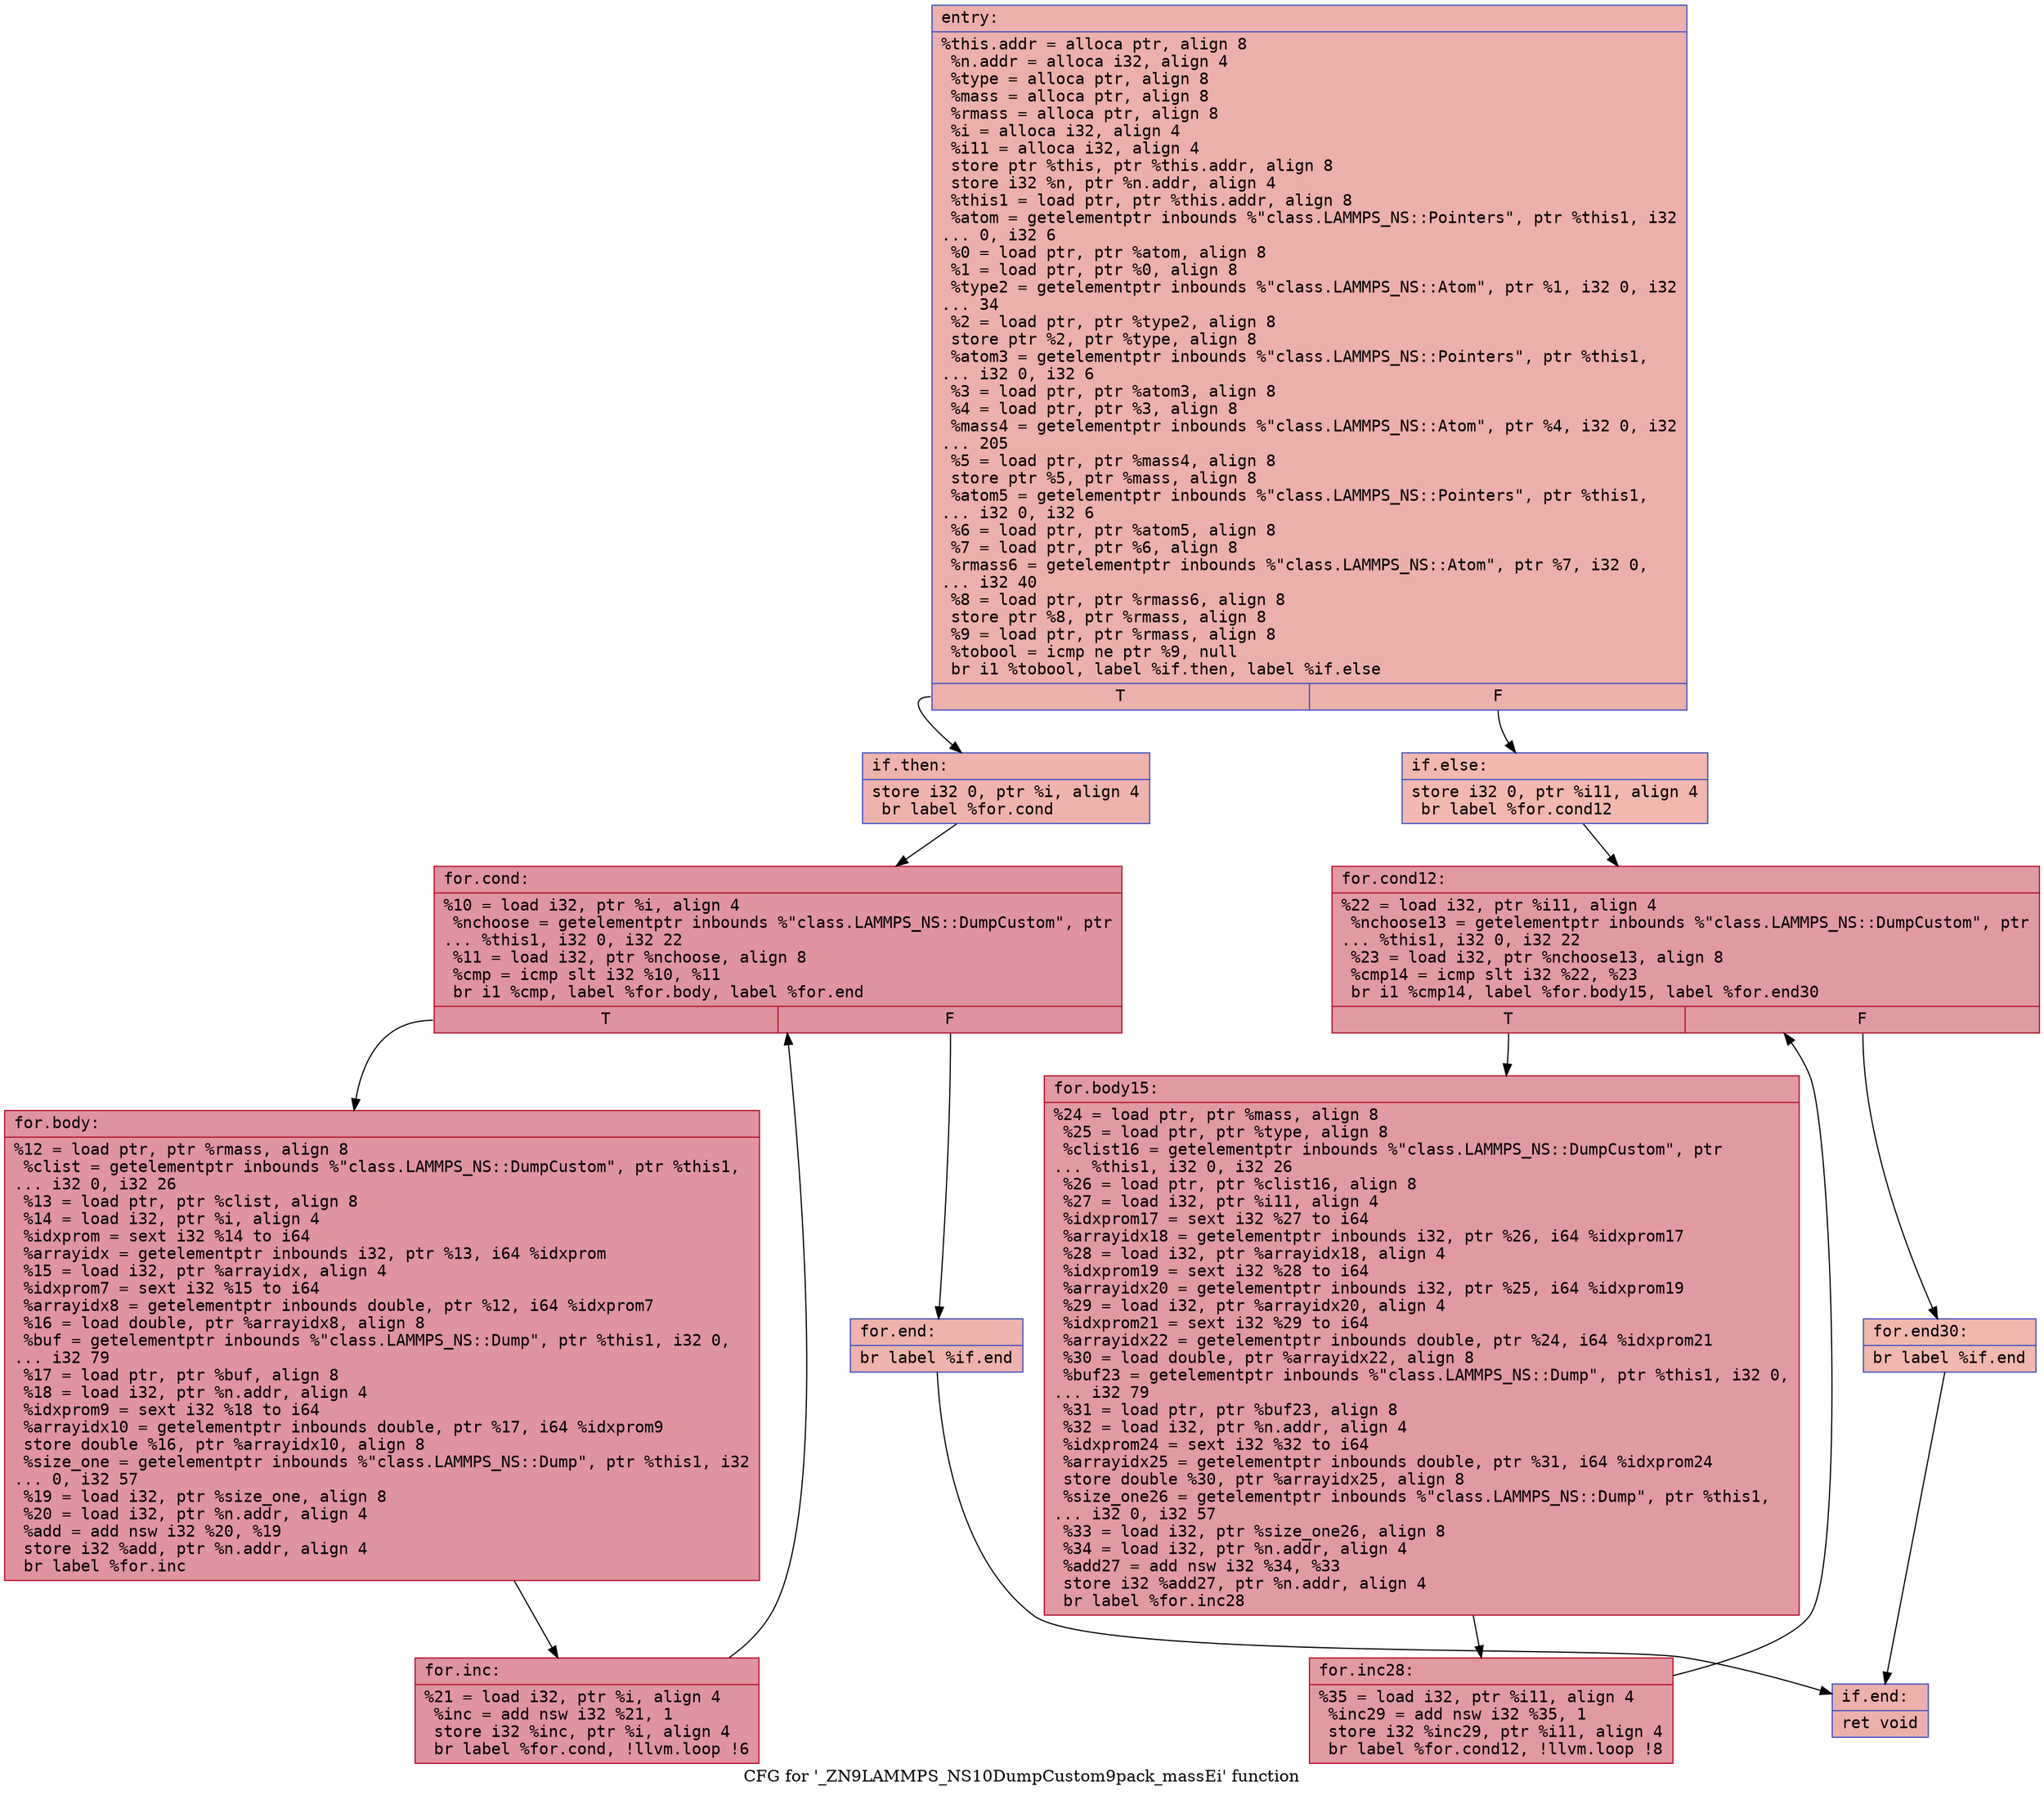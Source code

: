 digraph "CFG for '_ZN9LAMMPS_NS10DumpCustom9pack_massEi' function" {
	label="CFG for '_ZN9LAMMPS_NS10DumpCustom9pack_massEi' function";

	Node0x55d03a8635c0 [shape=record,color="#3d50c3ff", style=filled, fillcolor="#d24b4070" fontname="Courier",label="{entry:\l|  %this.addr = alloca ptr, align 8\l  %n.addr = alloca i32, align 4\l  %type = alloca ptr, align 8\l  %mass = alloca ptr, align 8\l  %rmass = alloca ptr, align 8\l  %i = alloca i32, align 4\l  %i11 = alloca i32, align 4\l  store ptr %this, ptr %this.addr, align 8\l  store i32 %n, ptr %n.addr, align 4\l  %this1 = load ptr, ptr %this.addr, align 8\l  %atom = getelementptr inbounds %\"class.LAMMPS_NS::Pointers\", ptr %this1, i32\l... 0, i32 6\l  %0 = load ptr, ptr %atom, align 8\l  %1 = load ptr, ptr %0, align 8\l  %type2 = getelementptr inbounds %\"class.LAMMPS_NS::Atom\", ptr %1, i32 0, i32\l... 34\l  %2 = load ptr, ptr %type2, align 8\l  store ptr %2, ptr %type, align 8\l  %atom3 = getelementptr inbounds %\"class.LAMMPS_NS::Pointers\", ptr %this1,\l... i32 0, i32 6\l  %3 = load ptr, ptr %atom3, align 8\l  %4 = load ptr, ptr %3, align 8\l  %mass4 = getelementptr inbounds %\"class.LAMMPS_NS::Atom\", ptr %4, i32 0, i32\l... 205\l  %5 = load ptr, ptr %mass4, align 8\l  store ptr %5, ptr %mass, align 8\l  %atom5 = getelementptr inbounds %\"class.LAMMPS_NS::Pointers\", ptr %this1,\l... i32 0, i32 6\l  %6 = load ptr, ptr %atom5, align 8\l  %7 = load ptr, ptr %6, align 8\l  %rmass6 = getelementptr inbounds %\"class.LAMMPS_NS::Atom\", ptr %7, i32 0,\l... i32 40\l  %8 = load ptr, ptr %rmass6, align 8\l  store ptr %8, ptr %rmass, align 8\l  %9 = load ptr, ptr %rmass, align 8\l  %tobool = icmp ne ptr %9, null\l  br i1 %tobool, label %if.then, label %if.else\l|{<s0>T|<s1>F}}"];
	Node0x55d03a8635c0:s0 -> Node0x55d03a864a00[tooltip="entry -> if.then\nProbability 62.50%" ];
	Node0x55d03a8635c0:s1 -> Node0x55d03a864a70[tooltip="entry -> if.else\nProbability 37.50%" ];
	Node0x55d03a864a00 [shape=record,color="#3d50c3ff", style=filled, fillcolor="#d6524470" fontname="Courier",label="{if.then:\l|  store i32 0, ptr %i, align 4\l  br label %for.cond\l}"];
	Node0x55d03a864a00 -> Node0x55d03a864c30[tooltip="if.then -> for.cond\nProbability 100.00%" ];
	Node0x55d03a864c30 [shape=record,color="#b70d28ff", style=filled, fillcolor="#b70d2870" fontname="Courier",label="{for.cond:\l|  %10 = load i32, ptr %i, align 4\l  %nchoose = getelementptr inbounds %\"class.LAMMPS_NS::DumpCustom\", ptr\l... %this1, i32 0, i32 22\l  %11 = load i32, ptr %nchoose, align 8\l  %cmp = icmp slt i32 %10, %11\l  br i1 %cmp, label %for.body, label %for.end\l|{<s0>T|<s1>F}}"];
	Node0x55d03a864c30:s0 -> Node0x55d03a864fb0[tooltip="for.cond -> for.body\nProbability 96.88%" ];
	Node0x55d03a864c30:s1 -> Node0x55d03a865030[tooltip="for.cond -> for.end\nProbability 3.12%" ];
	Node0x55d03a864fb0 [shape=record,color="#b70d28ff", style=filled, fillcolor="#b70d2870" fontname="Courier",label="{for.body:\l|  %12 = load ptr, ptr %rmass, align 8\l  %clist = getelementptr inbounds %\"class.LAMMPS_NS::DumpCustom\", ptr %this1,\l... i32 0, i32 26\l  %13 = load ptr, ptr %clist, align 8\l  %14 = load i32, ptr %i, align 4\l  %idxprom = sext i32 %14 to i64\l  %arrayidx = getelementptr inbounds i32, ptr %13, i64 %idxprom\l  %15 = load i32, ptr %arrayidx, align 4\l  %idxprom7 = sext i32 %15 to i64\l  %arrayidx8 = getelementptr inbounds double, ptr %12, i64 %idxprom7\l  %16 = load double, ptr %arrayidx8, align 8\l  %buf = getelementptr inbounds %\"class.LAMMPS_NS::Dump\", ptr %this1, i32 0,\l... i32 79\l  %17 = load ptr, ptr %buf, align 8\l  %18 = load i32, ptr %n.addr, align 4\l  %idxprom9 = sext i32 %18 to i64\l  %arrayidx10 = getelementptr inbounds double, ptr %17, i64 %idxprom9\l  store double %16, ptr %arrayidx10, align 8\l  %size_one = getelementptr inbounds %\"class.LAMMPS_NS::Dump\", ptr %this1, i32\l... 0, i32 57\l  %19 = load i32, ptr %size_one, align 8\l  %20 = load i32, ptr %n.addr, align 4\l  %add = add nsw i32 %20, %19\l  store i32 %add, ptr %n.addr, align 4\l  br label %for.inc\l}"];
	Node0x55d03a864fb0 -> Node0x55d03a866030[tooltip="for.body -> for.inc\nProbability 100.00%" ];
	Node0x55d03a866030 [shape=record,color="#b70d28ff", style=filled, fillcolor="#b70d2870" fontname="Courier",label="{for.inc:\l|  %21 = load i32, ptr %i, align 4\l  %inc = add nsw i32 %21, 1\l  store i32 %inc, ptr %i, align 4\l  br label %for.cond, !llvm.loop !6\l}"];
	Node0x55d03a866030 -> Node0x55d03a864c30[tooltip="for.inc -> for.cond\nProbability 100.00%" ];
	Node0x55d03a865030 [shape=record,color="#3d50c3ff", style=filled, fillcolor="#d6524470" fontname="Courier",label="{for.end:\l|  br label %if.end\l}"];
	Node0x55d03a865030 -> Node0x55d03a8664a0[tooltip="for.end -> if.end\nProbability 100.00%" ];
	Node0x55d03a864a70 [shape=record,color="#3d50c3ff", style=filled, fillcolor="#dc5d4a70" fontname="Courier",label="{if.else:\l|  store i32 0, ptr %i11, align 4\l  br label %for.cond12\l}"];
	Node0x55d03a864a70 -> Node0x55d03a866620[tooltip="if.else -> for.cond12\nProbability 100.00%" ];
	Node0x55d03a866620 [shape=record,color="#b70d28ff", style=filled, fillcolor="#bb1b2c70" fontname="Courier",label="{for.cond12:\l|  %22 = load i32, ptr %i11, align 4\l  %nchoose13 = getelementptr inbounds %\"class.LAMMPS_NS::DumpCustom\", ptr\l... %this1, i32 0, i32 22\l  %23 = load i32, ptr %nchoose13, align 8\l  %cmp14 = icmp slt i32 %22, %23\l  br i1 %cmp14, label %for.body15, label %for.end30\l|{<s0>T|<s1>F}}"];
	Node0x55d03a866620:s0 -> Node0x55d03a8669b0[tooltip="for.cond12 -> for.body15\nProbability 96.88%" ];
	Node0x55d03a866620:s1 -> Node0x55d03a866a30[tooltip="for.cond12 -> for.end30\nProbability 3.12%" ];
	Node0x55d03a8669b0 [shape=record,color="#b70d28ff", style=filled, fillcolor="#bb1b2c70" fontname="Courier",label="{for.body15:\l|  %24 = load ptr, ptr %mass, align 8\l  %25 = load ptr, ptr %type, align 8\l  %clist16 = getelementptr inbounds %\"class.LAMMPS_NS::DumpCustom\", ptr\l... %this1, i32 0, i32 26\l  %26 = load ptr, ptr %clist16, align 8\l  %27 = load i32, ptr %i11, align 4\l  %idxprom17 = sext i32 %27 to i64\l  %arrayidx18 = getelementptr inbounds i32, ptr %26, i64 %idxprom17\l  %28 = load i32, ptr %arrayidx18, align 4\l  %idxprom19 = sext i32 %28 to i64\l  %arrayidx20 = getelementptr inbounds i32, ptr %25, i64 %idxprom19\l  %29 = load i32, ptr %arrayidx20, align 4\l  %idxprom21 = sext i32 %29 to i64\l  %arrayidx22 = getelementptr inbounds double, ptr %24, i64 %idxprom21\l  %30 = load double, ptr %arrayidx22, align 8\l  %buf23 = getelementptr inbounds %\"class.LAMMPS_NS::Dump\", ptr %this1, i32 0,\l... i32 79\l  %31 = load ptr, ptr %buf23, align 8\l  %32 = load i32, ptr %n.addr, align 4\l  %idxprom24 = sext i32 %32 to i64\l  %arrayidx25 = getelementptr inbounds double, ptr %31, i64 %idxprom24\l  store double %30, ptr %arrayidx25, align 8\l  %size_one26 = getelementptr inbounds %\"class.LAMMPS_NS::Dump\", ptr %this1,\l... i32 0, i32 57\l  %33 = load i32, ptr %size_one26, align 8\l  %34 = load i32, ptr %n.addr, align 4\l  %add27 = add nsw i32 %34, %33\l  store i32 %add27, ptr %n.addr, align 4\l  br label %for.inc28\l}"];
	Node0x55d03a8669b0 -> Node0x55d03a867e40[tooltip="for.body15 -> for.inc28\nProbability 100.00%" ];
	Node0x55d03a867e40 [shape=record,color="#b70d28ff", style=filled, fillcolor="#bb1b2c70" fontname="Courier",label="{for.inc28:\l|  %35 = load i32, ptr %i11, align 4\l  %inc29 = add nsw i32 %35, 1\l  store i32 %inc29, ptr %i11, align 4\l  br label %for.cond12, !llvm.loop !8\l}"];
	Node0x55d03a867e40 -> Node0x55d03a866620[tooltip="for.inc28 -> for.cond12\nProbability 100.00%" ];
	Node0x55d03a866a30 [shape=record,color="#3d50c3ff", style=filled, fillcolor="#dc5d4a70" fontname="Courier",label="{for.end30:\l|  br label %if.end\l}"];
	Node0x55d03a866a30 -> Node0x55d03a8664a0[tooltip="for.end30 -> if.end\nProbability 100.00%" ];
	Node0x55d03a8664a0 [shape=record,color="#3d50c3ff", style=filled, fillcolor="#d24b4070" fontname="Courier",label="{if.end:\l|  ret void\l}"];
}
